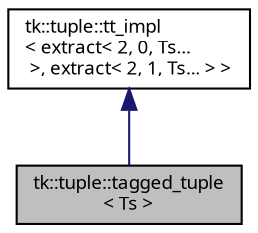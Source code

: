 digraph "tk::tuple::tagged_tuple&lt; Ts &gt;"
{
 // INTERACTIVE_SVG=YES
  bgcolor="transparent";
  edge [fontname="sans-serif",fontsize="9",labelfontname="sans-serif",labelfontsize="9"];
  node [fontname="sans-serif",fontsize="9",shape=record];
  Node1 [label="tk::tuple::tagged_tuple\l\< Ts \>",height=0.2,width=0.4,color="black", fillcolor="grey75", style="filled", fontcolor="black"];
  Node2 -> Node1 [dir="back",color="midnightblue",fontsize="9",style="solid",fontname="sans-serif"];
  Node2 [label="tk::tuple::tt_impl\l\< extract\< 2, 0, Ts...\l \>, extract\< 2, 1, Ts... \> \>",height=0.2,width=0.4,color="black",URL="$structtk_1_1tuple_1_1tt__impl.html"];
}

